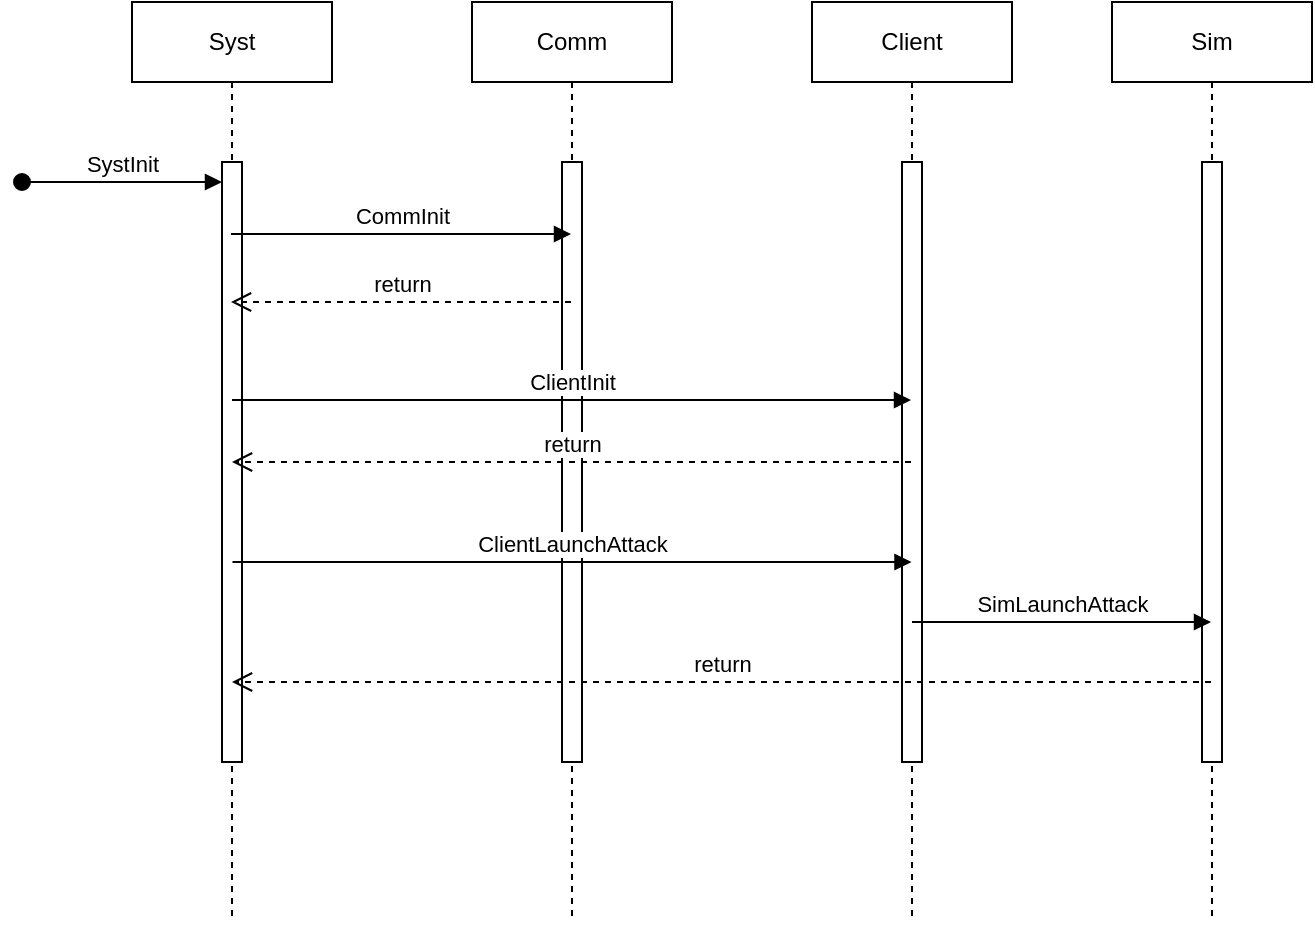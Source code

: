 <mxfile version="21.2.4" type="github">
  <diagram name="Page-1" id="2YBvvXClWsGukQMizWep">
    <mxGraphModel dx="1290" dy="573" grid="1" gridSize="10" guides="1" tooltips="1" connect="1" arrows="1" fold="1" page="1" pageScale="1" pageWidth="850" pageHeight="1100" math="0" shadow="0">
      <root>
        <mxCell id="0" />
        <mxCell id="1" parent="0" />
        <mxCell id="aM9ryv3xv72pqoxQDRHE-5" value="Comm" style="shape=umlLifeline;perimeter=lifelinePerimeter;whiteSpace=wrap;html=1;container=0;dropTarget=0;collapsible=0;recursiveResize=0;outlineConnect=0;portConstraint=eastwest;newEdgeStyle={&quot;edgeStyle&quot;:&quot;elbowEdgeStyle&quot;,&quot;elbow&quot;:&quot;vertical&quot;,&quot;curved&quot;:0,&quot;rounded&quot;:0};" parent="1" vertex="1">
          <mxGeometry x="295" y="40" width="100" height="460" as="geometry" />
        </mxCell>
        <mxCell id="aM9ryv3xv72pqoxQDRHE-6" value="" style="html=1;points=[];perimeter=orthogonalPerimeter;outlineConnect=0;targetShapes=umlLifeline;portConstraint=eastwest;newEdgeStyle={&quot;edgeStyle&quot;:&quot;elbowEdgeStyle&quot;,&quot;elbow&quot;:&quot;vertical&quot;,&quot;curved&quot;:0,&quot;rounded&quot;:0};" parent="aM9ryv3xv72pqoxQDRHE-5" vertex="1">
          <mxGeometry x="45" y="80" width="10" height="300" as="geometry" />
        </mxCell>
        <mxCell id="I0l5Wb9h_c3Vllcy_xTt-1" value="Syst" style="shape=umlLifeline;perimeter=lifelinePerimeter;whiteSpace=wrap;html=1;container=0;dropTarget=0;collapsible=0;recursiveResize=0;outlineConnect=0;portConstraint=eastwest;newEdgeStyle={&quot;edgeStyle&quot;:&quot;elbowEdgeStyle&quot;,&quot;elbow&quot;:&quot;vertical&quot;,&quot;curved&quot;:0,&quot;rounded&quot;:0};" vertex="1" parent="1">
          <mxGeometry x="125" y="40" width="100" height="460" as="geometry" />
        </mxCell>
        <mxCell id="I0l5Wb9h_c3Vllcy_xTt-2" value="" style="html=1;points=[];perimeter=orthogonalPerimeter;outlineConnect=0;targetShapes=umlLifeline;portConstraint=eastwest;newEdgeStyle={&quot;edgeStyle&quot;:&quot;elbowEdgeStyle&quot;,&quot;elbow&quot;:&quot;vertical&quot;,&quot;curved&quot;:0,&quot;rounded&quot;:0};" vertex="1" parent="I0l5Wb9h_c3Vllcy_xTt-1">
          <mxGeometry x="45" y="80" width="10" height="300" as="geometry" />
        </mxCell>
        <mxCell id="I0l5Wb9h_c3Vllcy_xTt-3" value="SystInit" style="html=1;verticalAlign=bottom;startArrow=oval;startFill=1;endArrow=block;startSize=8;edgeStyle=elbowEdgeStyle;elbow=vertical;curved=0;rounded=0;" edge="1" parent="1" target="I0l5Wb9h_c3Vllcy_xTt-2">
          <mxGeometry width="60" relative="1" as="geometry">
            <mxPoint x="70" y="130" as="sourcePoint" />
            <mxPoint x="170" y="130" as="targetPoint" />
            <Array as="points">
              <mxPoint x="150" y="130" />
              <mxPoint x="130" y="110" />
            </Array>
          </mxGeometry>
        </mxCell>
        <mxCell id="I0l5Wb9h_c3Vllcy_xTt-4" value="return" style="html=1;verticalAlign=bottom;endArrow=open;dashed=1;endSize=8;edgeStyle=elbowEdgeStyle;elbow=vertical;curved=0;rounded=0;" edge="1" parent="1">
          <mxGeometry relative="1" as="geometry">
            <mxPoint x="344.5" y="190" as="sourcePoint" />
            <mxPoint x="174.5" y="190" as="targetPoint" />
            <Array as="points">
              <mxPoint x="285" y="190" />
            </Array>
          </mxGeometry>
        </mxCell>
        <mxCell id="I0l5Wb9h_c3Vllcy_xTt-5" value="Client" style="shape=umlLifeline;perimeter=lifelinePerimeter;whiteSpace=wrap;html=1;container=0;dropTarget=0;collapsible=0;recursiveResize=0;outlineConnect=0;portConstraint=eastwest;newEdgeStyle={&quot;edgeStyle&quot;:&quot;elbowEdgeStyle&quot;,&quot;elbow&quot;:&quot;vertical&quot;,&quot;curved&quot;:0,&quot;rounded&quot;:0};" vertex="1" parent="1">
          <mxGeometry x="465" y="40" width="100" height="460" as="geometry" />
        </mxCell>
        <mxCell id="I0l5Wb9h_c3Vllcy_xTt-6" value="" style="html=1;points=[];perimeter=orthogonalPerimeter;outlineConnect=0;targetShapes=umlLifeline;portConstraint=eastwest;newEdgeStyle={&quot;edgeStyle&quot;:&quot;elbowEdgeStyle&quot;,&quot;elbow&quot;:&quot;vertical&quot;,&quot;curved&quot;:0,&quot;rounded&quot;:0};" vertex="1" parent="I0l5Wb9h_c3Vllcy_xTt-5">
          <mxGeometry x="45" y="80" width="10" height="300" as="geometry" />
        </mxCell>
        <mxCell id="I0l5Wb9h_c3Vllcy_xTt-7" value="ClientInit" style="html=1;verticalAlign=bottom;endArrow=block;edgeStyle=elbowEdgeStyle;elbow=vertical;curved=0;rounded=0;" edge="1" parent="1">
          <mxGeometry relative="1" as="geometry">
            <mxPoint x="175" y="239" as="sourcePoint" />
            <Array as="points">
              <mxPoint x="265" y="239" />
              <mxPoint x="305" y="249" />
              <mxPoint x="315" y="239" />
              <mxPoint x="280" y="259" />
            </Array>
            <mxPoint x="514.5" y="239" as="targetPoint" />
          </mxGeometry>
        </mxCell>
        <mxCell id="I0l5Wb9h_c3Vllcy_xTt-9" value="return" style="html=1;verticalAlign=bottom;endArrow=open;dashed=1;endSize=8;edgeStyle=elbowEdgeStyle;elbow=vertical;curved=0;rounded=0;" edge="1" parent="1" source="I0l5Wb9h_c3Vllcy_xTt-5" target="I0l5Wb9h_c3Vllcy_xTt-1">
          <mxGeometry relative="1" as="geometry">
            <mxPoint x="485" y="280" as="sourcePoint" />
            <mxPoint x="405" y="280" as="targetPoint" />
          </mxGeometry>
        </mxCell>
        <mxCell id="I0l5Wb9h_c3Vllcy_xTt-10" value="CommInit" style="html=1;verticalAlign=bottom;endArrow=block;edgeStyle=elbowEdgeStyle;elbow=vertical;curved=0;rounded=0;" edge="1" parent="1">
          <mxGeometry width="80" relative="1" as="geometry">
            <mxPoint x="174.5" y="156" as="sourcePoint" />
            <mxPoint x="344.5" y="156" as="targetPoint" />
            <Array as="points">
              <mxPoint x="275" y="156" />
            </Array>
          </mxGeometry>
        </mxCell>
        <mxCell id="I0l5Wb9h_c3Vllcy_xTt-11" value="Sim" style="shape=umlLifeline;perimeter=lifelinePerimeter;whiteSpace=wrap;html=1;container=0;dropTarget=0;collapsible=0;recursiveResize=0;outlineConnect=0;portConstraint=eastwest;newEdgeStyle={&quot;edgeStyle&quot;:&quot;elbowEdgeStyle&quot;,&quot;elbow&quot;:&quot;vertical&quot;,&quot;curved&quot;:0,&quot;rounded&quot;:0};" vertex="1" parent="1">
          <mxGeometry x="615" y="40" width="100" height="460" as="geometry" />
        </mxCell>
        <mxCell id="I0l5Wb9h_c3Vllcy_xTt-12" value="" style="html=1;points=[];perimeter=orthogonalPerimeter;outlineConnect=0;targetShapes=umlLifeline;portConstraint=eastwest;newEdgeStyle={&quot;edgeStyle&quot;:&quot;elbowEdgeStyle&quot;,&quot;elbow&quot;:&quot;vertical&quot;,&quot;curved&quot;:0,&quot;rounded&quot;:0};" vertex="1" parent="I0l5Wb9h_c3Vllcy_xTt-11">
          <mxGeometry x="45" y="80" width="10" height="300" as="geometry" />
        </mxCell>
        <mxCell id="I0l5Wb9h_c3Vllcy_xTt-13" value="ClientLaunchAttack" style="html=1;verticalAlign=bottom;endArrow=block;edgeStyle=elbowEdgeStyle;elbow=vertical;curved=0;rounded=0;" edge="1" parent="1">
          <mxGeometry relative="1" as="geometry">
            <mxPoint x="175.25" y="320" as="sourcePoint" />
            <Array as="points">
              <mxPoint x="265.25" y="320" />
              <mxPoint x="305.25" y="330" />
              <mxPoint x="315.25" y="320" />
              <mxPoint x="280.25" y="340" />
            </Array>
            <mxPoint x="514.75" y="320" as="targetPoint" />
          </mxGeometry>
        </mxCell>
        <mxCell id="I0l5Wb9h_c3Vllcy_xTt-15" value="SimLaunchAttack" style="html=1;verticalAlign=bottom;endArrow=block;edgeStyle=elbowEdgeStyle;elbow=vertical;curved=0;rounded=0;" edge="1" parent="1" source="I0l5Wb9h_c3Vllcy_xTt-5" target="I0l5Wb9h_c3Vllcy_xTt-11">
          <mxGeometry width="80" relative="1" as="geometry">
            <mxPoint x="555" y="350" as="sourcePoint" />
            <mxPoint x="635" y="350" as="targetPoint" />
            <Array as="points">
              <mxPoint x="585" y="350" />
            </Array>
          </mxGeometry>
        </mxCell>
        <mxCell id="I0l5Wb9h_c3Vllcy_xTt-16" value="return" style="html=1;verticalAlign=bottom;endArrow=open;dashed=1;endSize=8;edgeStyle=elbowEdgeStyle;elbow=vertical;curved=0;rounded=0;" edge="1" parent="1" source="I0l5Wb9h_c3Vllcy_xTt-11">
          <mxGeometry relative="1" as="geometry">
            <mxPoint x="515" y="380" as="sourcePoint" />
            <mxPoint x="175" y="380" as="targetPoint" />
          </mxGeometry>
        </mxCell>
      </root>
    </mxGraphModel>
  </diagram>
</mxfile>
